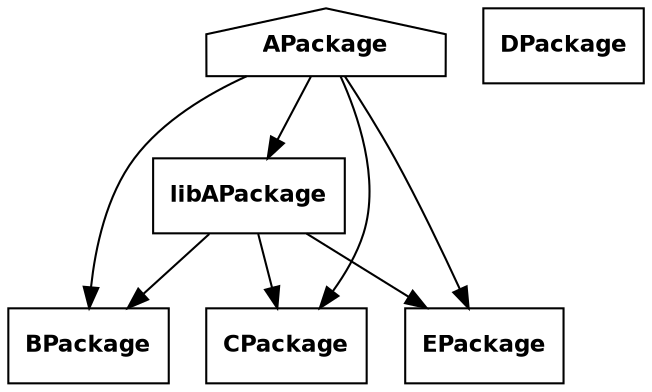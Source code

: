 digraph "CPFTargetDependencyGraph" {
node [
 fontsize = "11", fontname="Helvetica-Bold"
];
    "node67" [ label="APackage" shape="house"];
    "node46" [ label="BPackage" shape="polygon"];
    "node67" -> "node46" // APackage -> BPackage
    "node42" [ label="CPackage" shape="polygon"];
    "node67" -> "node42" // APackage -> CPackage
    "node24" [ label="EPackage" shape="box"];
    "node67" -> "node24" // APackage -> EPackage
    "node63" [ label="libAPackage" shape="polygon"];
    "node67" -> "node63" // APackage -> libAPackage
    "node63" -> "node46" // libAPackage -> BPackage
    "node63" -> "node42" // libAPackage -> CPackage
    "node63" -> "node24" // libAPackage -> EPackage
    "node37" [ label="DPackage" shape="polygon"];
}
